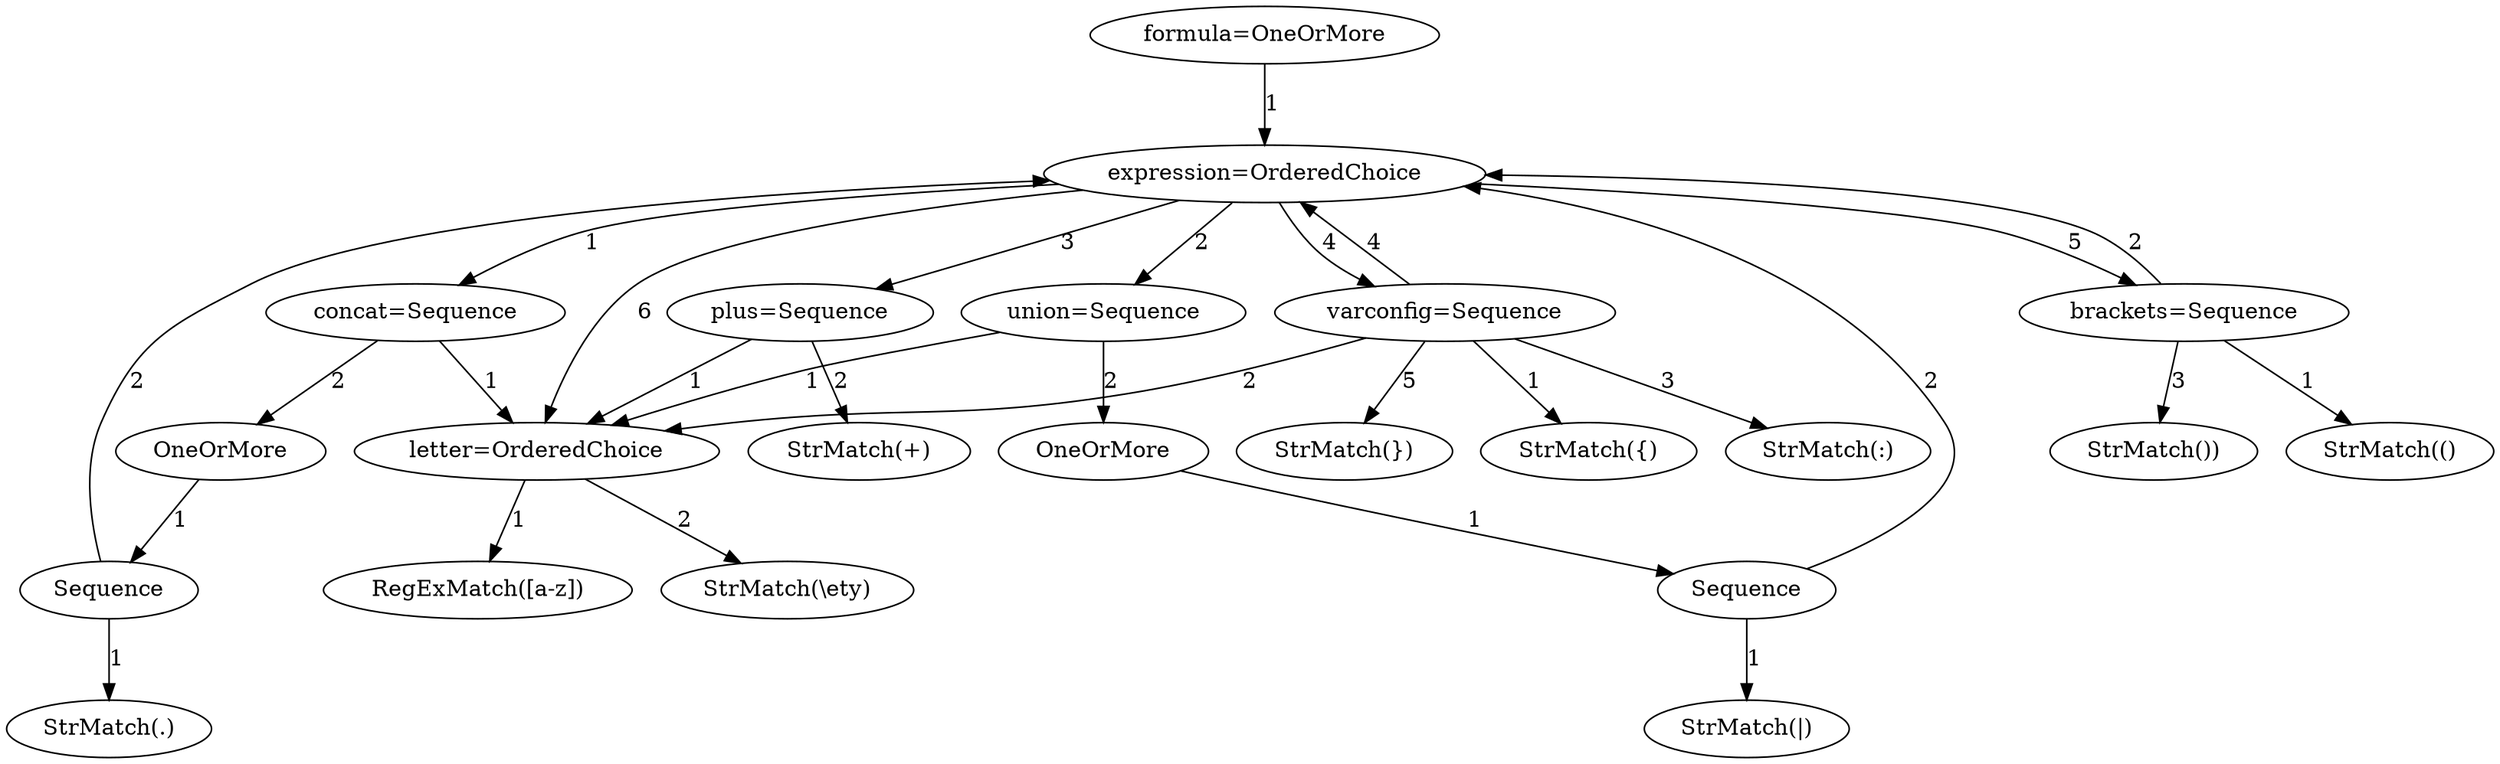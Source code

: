 digraph arpeggio_graph {
140510281919888 [label="formula=OneOrMore"];
140510281919888->140510281920016 [label="1"]

140510281920016 [label="expression=OrderedChoice"];
140510281920016->140510281920272 [label="1"]

140510281920272 [label="concat=Sequence"];
140510281920272->140510281969744 [label="1"]

140510281969744 [label="letter=OrderedChoice"];
140510281969744->140510281920464 [label="1"]

140510281920464 [label="RegExMatch([a-z])"];
140510281969744->140510281969872 [label="2"]

140510281969872 [label="StrMatch(\\ety)"];
140510281920272->140510281920208 [label="2"]

140510281920208 [label="OneOrMore"];
140510281920208->140510281920400 [label="1"]

140510281920400 [label="Sequence"];
140510281920400->140510281969936 [label="1"]

140510281969936 [label="StrMatch(.)"];
140510281920400->140510281920016 [label="2"]

140510281920016->140510281969808 [label="2"]

140510281969808 [label="union=Sequence"];
140510281969808->140510281969744 [label="1"]

140510281969808->140510281920336 [label="2"]

140510281920336 [label="OneOrMore"];
140510281920336->140510281970064 [label="1"]

140510281970064 [label="Sequence"];
140510281970064->140510281970192 [label="1"]

140510281970192 [label="StrMatch(|)"];
140510281970064->140510281920016 [label="2"]

140510281920016->140510281970000 [label="3"]

140510281970000 [label="plus=Sequence"];
140510281970000->140510281969744 [label="1"]

140510281970000->140510281970256 [label="2"]

140510281970256 [label="StrMatch(+)"];
140510281920016->140510281970128 [label="4"]

140510281970128 [label="varconfig=Sequence"];
140510281970128->140510281970384 [label="1"]

140510281970384 [label="StrMatch({)"];
140510281970128->140510281969744 [label="2"]

140510281970128->140510281970448 [label="3"]

140510281970448 [label="StrMatch(:)"];
140510281970128->140510281920016 [label="4"]

140510281970128->140510281970512 [label="5"]

140510281970512 [label="StrMatch(})"];
140510281920016->140510281970320 [label="5"]

140510281970320 [label="brackets=Sequence"];
140510281970320->140510281970640 [label="1"]

140510281970640 [label="StrMatch(()"];
140510281970320->140510281920016 [label="2"]

140510281970320->140510281970704 [label="3"]

140510281970704 [label="StrMatch())"];
140510281920016->140510281969744 [label="6"]

}